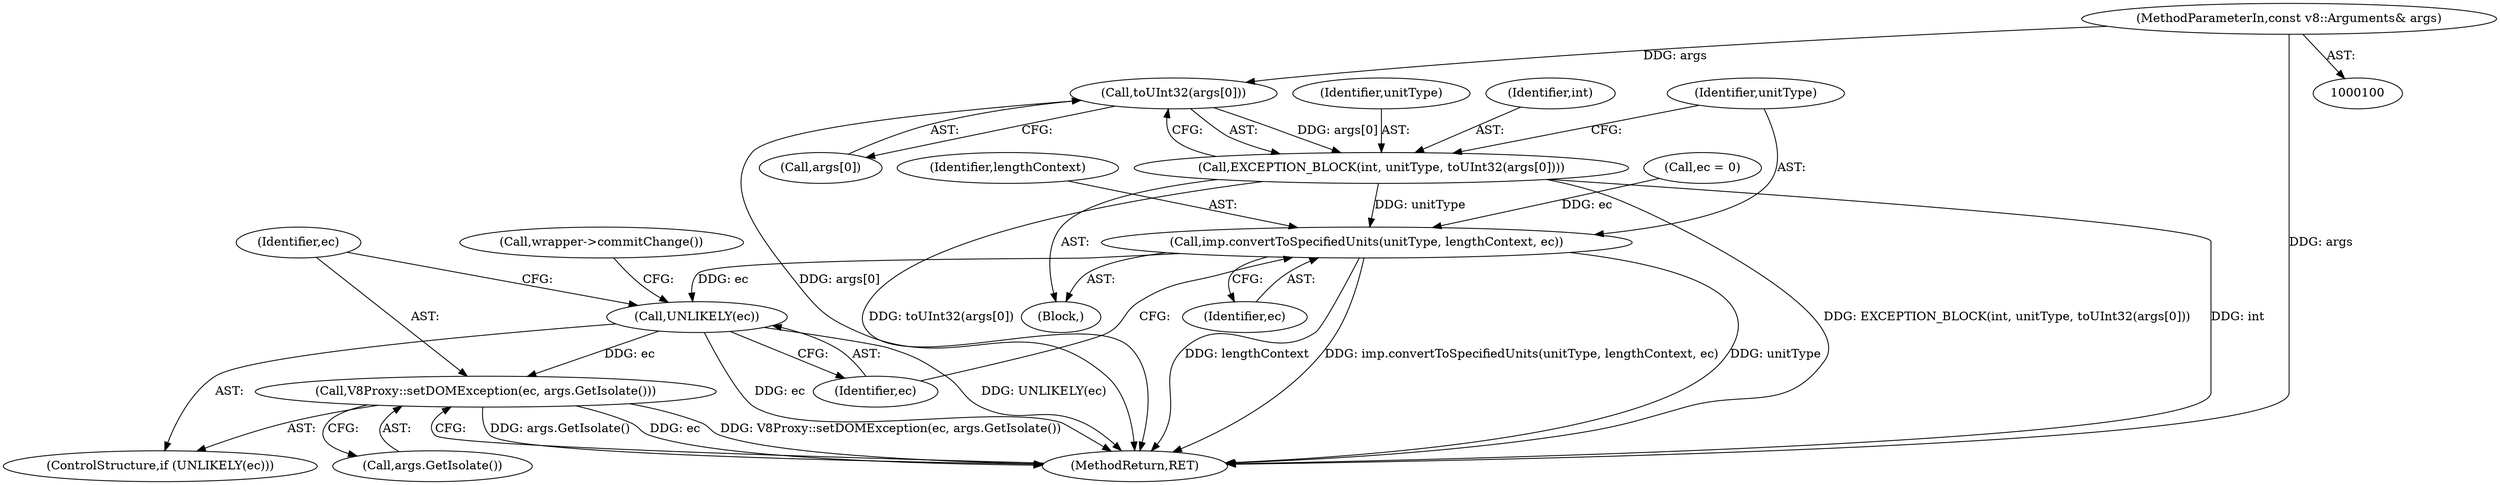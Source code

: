 digraph "0_Chrome_e9372a1bfd3588a80fcf49aa07321f0971dd6091_53@array" {
"1000135" [label="(Call,toUInt32(args[0]))"];
"1000101" [label="(MethodParameterIn,const v8::Arguments& args)"];
"1000132" [label="(Call,EXCEPTION_BLOCK(int, unitType, toUInt32(args[0])))"];
"1000140" [label="(Call,imp.convertToSpecifiedUnits(unitType, lengthContext, ec))"];
"1000145" [label="(Call,UNLIKELY(ec))"];
"1000147" [label="(Call,V8Proxy::setDOMException(ec, args.GetIsolate()))"];
"1000101" [label="(MethodParameterIn,const v8::Arguments& args)"];
"1000141" [label="(Identifier,unitType)"];
"1000142" [label="(Identifier,lengthContext)"];
"1000140" [label="(Call,imp.convertToSpecifiedUnits(unitType, lengthContext, ec))"];
"1000136" [label="(Call,args[0])"];
"1000135" [label="(Call,toUInt32(args[0]))"];
"1000129" [label="(Call,ec = 0)"];
"1000151" [label="(Call,wrapper->commitChange())"];
"1000147" [label="(Call,V8Proxy::setDOMException(ec, args.GetIsolate()))"];
"1000133" [label="(Identifier,int)"];
"1000134" [label="(Identifier,unitType)"];
"1000145" [label="(Call,UNLIKELY(ec))"];
"1000149" [label="(Call,args.GetIsolate())"];
"1000152" [label="(MethodReturn,RET)"];
"1000102" [label="(Block,)"];
"1000132" [label="(Call,EXCEPTION_BLOCK(int, unitType, toUInt32(args[0])))"];
"1000148" [label="(Identifier,ec)"];
"1000146" [label="(Identifier,ec)"];
"1000143" [label="(Identifier,ec)"];
"1000144" [label="(ControlStructure,if (UNLIKELY(ec)))"];
"1000135" -> "1000132"  [label="AST: "];
"1000135" -> "1000136"  [label="CFG: "];
"1000136" -> "1000135"  [label="AST: "];
"1000132" -> "1000135"  [label="CFG: "];
"1000135" -> "1000152"  [label="DDG: args[0]"];
"1000135" -> "1000132"  [label="DDG: args[0]"];
"1000101" -> "1000135"  [label="DDG: args"];
"1000101" -> "1000100"  [label="AST: "];
"1000101" -> "1000152"  [label="DDG: args"];
"1000132" -> "1000102"  [label="AST: "];
"1000133" -> "1000132"  [label="AST: "];
"1000134" -> "1000132"  [label="AST: "];
"1000141" -> "1000132"  [label="CFG: "];
"1000132" -> "1000152"  [label="DDG: EXCEPTION_BLOCK(int, unitType, toUInt32(args[0]))"];
"1000132" -> "1000152"  [label="DDG: int"];
"1000132" -> "1000152"  [label="DDG: toUInt32(args[0])"];
"1000132" -> "1000140"  [label="DDG: unitType"];
"1000140" -> "1000102"  [label="AST: "];
"1000140" -> "1000143"  [label="CFG: "];
"1000141" -> "1000140"  [label="AST: "];
"1000142" -> "1000140"  [label="AST: "];
"1000143" -> "1000140"  [label="AST: "];
"1000146" -> "1000140"  [label="CFG: "];
"1000140" -> "1000152"  [label="DDG: lengthContext"];
"1000140" -> "1000152"  [label="DDG: imp.convertToSpecifiedUnits(unitType, lengthContext, ec)"];
"1000140" -> "1000152"  [label="DDG: unitType"];
"1000129" -> "1000140"  [label="DDG: ec"];
"1000140" -> "1000145"  [label="DDG: ec"];
"1000145" -> "1000144"  [label="AST: "];
"1000145" -> "1000146"  [label="CFG: "];
"1000146" -> "1000145"  [label="AST: "];
"1000148" -> "1000145"  [label="CFG: "];
"1000151" -> "1000145"  [label="CFG: "];
"1000145" -> "1000152"  [label="DDG: ec"];
"1000145" -> "1000152"  [label="DDG: UNLIKELY(ec)"];
"1000145" -> "1000147"  [label="DDG: ec"];
"1000147" -> "1000144"  [label="AST: "];
"1000147" -> "1000149"  [label="CFG: "];
"1000148" -> "1000147"  [label="AST: "];
"1000149" -> "1000147"  [label="AST: "];
"1000152" -> "1000147"  [label="CFG: "];
"1000147" -> "1000152"  [label="DDG: args.GetIsolate()"];
"1000147" -> "1000152"  [label="DDG: ec"];
"1000147" -> "1000152"  [label="DDG: V8Proxy::setDOMException(ec, args.GetIsolate())"];
}
